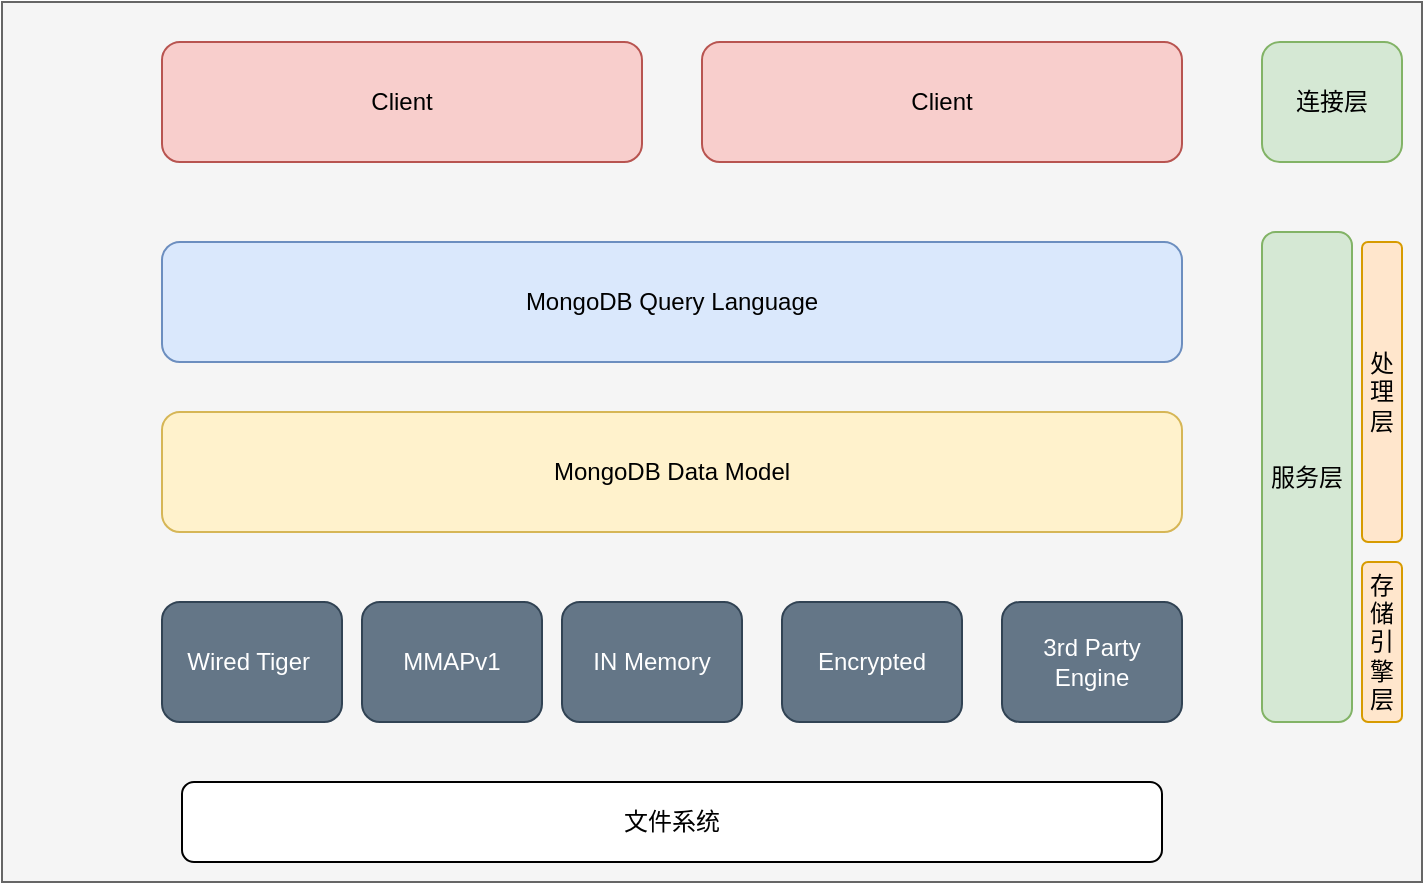 <mxfile version="21.0.6" type="github">
  <diagram name="第 1 页" id="L3FLegalXn3CVVKwqrcS">
    <mxGraphModel dx="1434" dy="764" grid="1" gridSize="10" guides="1" tooltips="1" connect="1" arrows="1" fold="1" page="1" pageScale="1" pageWidth="827" pageHeight="1169" math="0" shadow="0">
      <root>
        <mxCell id="0" />
        <mxCell id="1" parent="0" />
        <mxCell id="SewCIVaRL9v1yxPPFUk1-1" value="" style="rounded=0;whiteSpace=wrap;html=1;fillColor=#f5f5f5;fontColor=#333333;strokeColor=#666666;" parent="1" vertex="1">
          <mxGeometry x="70" y="110" width="710" height="440" as="geometry" />
        </mxCell>
        <mxCell id="SewCIVaRL9v1yxPPFUk1-2" value="Client" style="rounded=1;whiteSpace=wrap;html=1;fillColor=#f8cecc;strokeColor=#b85450;" parent="1" vertex="1">
          <mxGeometry x="150" y="130" width="240" height="60" as="geometry" />
        </mxCell>
        <mxCell id="SewCIVaRL9v1yxPPFUk1-3" value="Client" style="rounded=1;whiteSpace=wrap;html=1;fillColor=#f8cecc;strokeColor=#b85450;" parent="1" vertex="1">
          <mxGeometry x="420" y="130" width="240" height="60" as="geometry" />
        </mxCell>
        <mxCell id="SewCIVaRL9v1yxPPFUk1-4" value="MongoDB Query Language" style="rounded=1;whiteSpace=wrap;html=1;fillColor=#dae8fc;strokeColor=#6c8ebf;" parent="1" vertex="1">
          <mxGeometry x="150" y="230" width="510" height="60" as="geometry" />
        </mxCell>
        <mxCell id="SewCIVaRL9v1yxPPFUk1-5" value="MongoDB Data Model" style="rounded=1;whiteSpace=wrap;html=1;fillColor=#fff2cc;strokeColor=#d6b656;" parent="1" vertex="1">
          <mxGeometry x="150" y="315" width="510" height="60" as="geometry" />
        </mxCell>
        <mxCell id="SewCIVaRL9v1yxPPFUk1-6" value="Wired Tiger&amp;nbsp;" style="rounded=1;whiteSpace=wrap;html=1;fillColor=#647687;fontColor=#ffffff;strokeColor=#314354;" parent="1" vertex="1">
          <mxGeometry x="150" y="410" width="90" height="60" as="geometry" />
        </mxCell>
        <mxCell id="SewCIVaRL9v1yxPPFUk1-7" value="MMAPv1" style="rounded=1;whiteSpace=wrap;html=1;fillColor=#647687;fontColor=#ffffff;strokeColor=#314354;" parent="1" vertex="1">
          <mxGeometry x="250" y="410" width="90" height="60" as="geometry" />
        </mxCell>
        <mxCell id="SewCIVaRL9v1yxPPFUk1-8" value="IN Memory" style="rounded=1;whiteSpace=wrap;html=1;fillColor=#647687;fontColor=#ffffff;strokeColor=#314354;" parent="1" vertex="1">
          <mxGeometry x="350" y="410" width="90" height="60" as="geometry" />
        </mxCell>
        <mxCell id="SewCIVaRL9v1yxPPFUk1-9" value="Encrypted" style="rounded=1;whiteSpace=wrap;html=1;fillColor=#647687;fontColor=#ffffff;strokeColor=#314354;" parent="1" vertex="1">
          <mxGeometry x="460" y="410" width="90" height="60" as="geometry" />
        </mxCell>
        <mxCell id="SewCIVaRL9v1yxPPFUk1-10" value="3rd Party Engine" style="rounded=1;whiteSpace=wrap;html=1;fillColor=#647687;fontColor=#ffffff;strokeColor=#314354;" parent="1" vertex="1">
          <mxGeometry x="570" y="410" width="90" height="60" as="geometry" />
        </mxCell>
        <mxCell id="nkxoI-2OtnAkrnybQSNn-1" value="文件系统" style="rounded=1;whiteSpace=wrap;html=1;" vertex="1" parent="1">
          <mxGeometry x="160" y="500" width="490" height="40" as="geometry" />
        </mxCell>
        <mxCell id="nkxoI-2OtnAkrnybQSNn-2" value="连接层" style="rounded=1;whiteSpace=wrap;html=1;fillColor=#d5e8d4;strokeColor=#82b366;" vertex="1" parent="1">
          <mxGeometry x="700" y="130" width="70" height="60" as="geometry" />
        </mxCell>
        <mxCell id="nkxoI-2OtnAkrnybQSNn-3" value="处理层" style="rounded=1;whiteSpace=wrap;html=1;fillColor=#ffe6cc;strokeColor=#d79b00;" vertex="1" parent="1">
          <mxGeometry x="750" y="230" width="20" height="150" as="geometry" />
        </mxCell>
        <mxCell id="nkxoI-2OtnAkrnybQSNn-5" value="服务层" style="rounded=1;whiteSpace=wrap;html=1;fillColor=#d5e8d4;strokeColor=#82b366;" vertex="1" parent="1">
          <mxGeometry x="700" y="225" width="45" height="245" as="geometry" />
        </mxCell>
        <mxCell id="nkxoI-2OtnAkrnybQSNn-7" value="存储引擎层" style="rounded=1;whiteSpace=wrap;html=1;fillColor=#ffe6cc;strokeColor=#d79b00;" vertex="1" parent="1">
          <mxGeometry x="750" y="390" width="20" height="80" as="geometry" />
        </mxCell>
      </root>
    </mxGraphModel>
  </diagram>
</mxfile>

